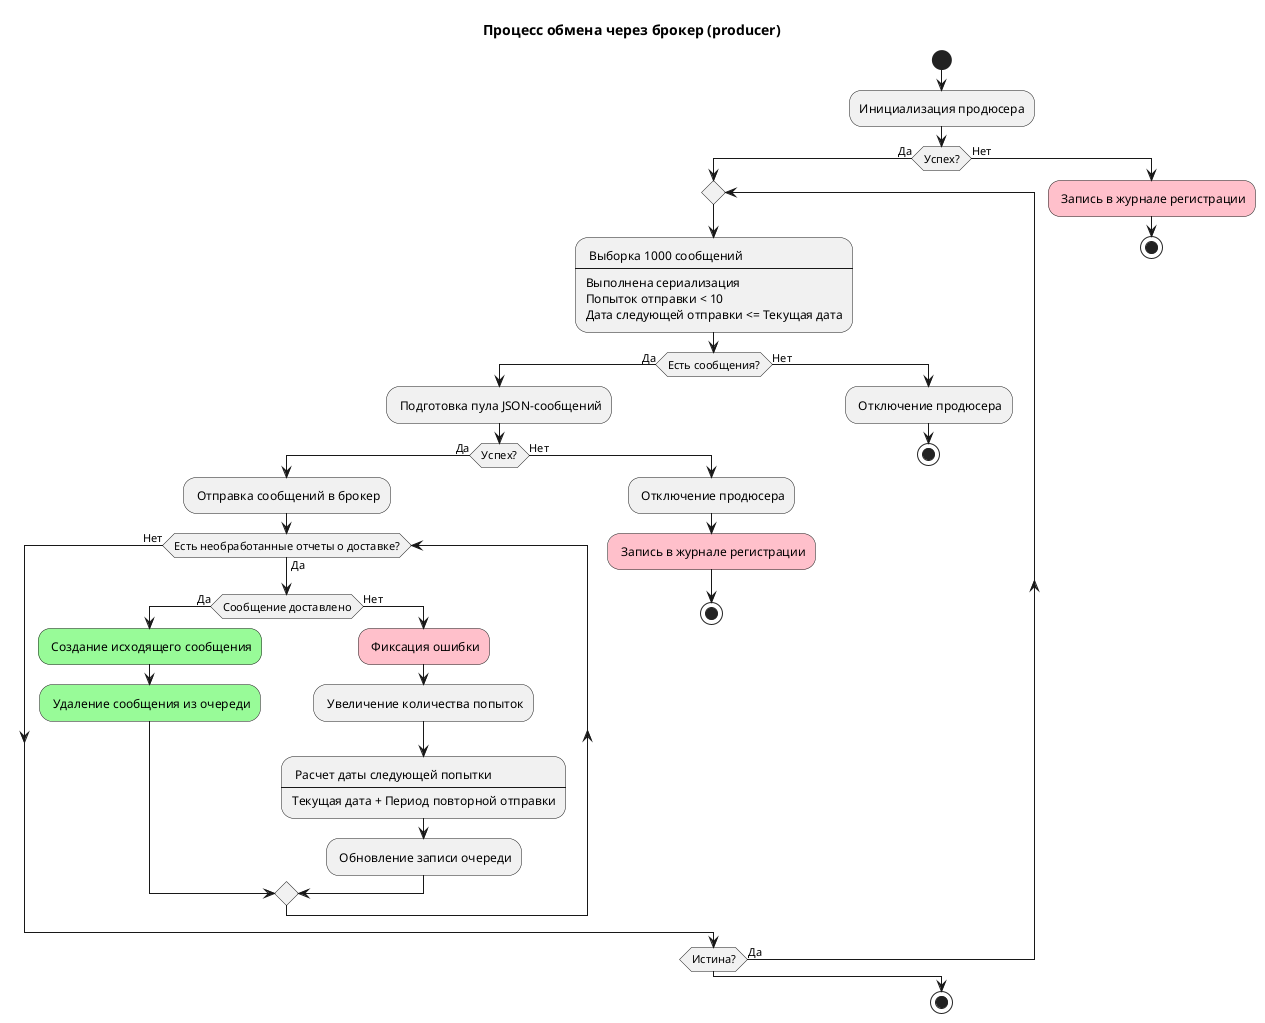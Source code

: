 @startuml

title Процесс обмена через брокер (producer)

start
:Инициализация продюсера;

if (Успех?) then (Да)
    repeat
        : Выборка 1000 сообщений
        ----
        Выполнена сериализация
        Попыток отправки < 10
        Дата следующей отправки <= Текущая дата;
        if (Есть сообщения?) then (Да)
            : Подготовка пула JSON-сообщений;
            if (Успех?) then (Да)
                : Отправка сообщений в брокер;
                while (Есть необработанные отчеты о доставке?) is (Да)
                    if (Сообщение доставлено) then (Да)
                        #palegreen: Создание исходящего сообщения;
                        #palegreen: Удаление сообщения из очереди;
                    else (Нет)
                        #pink: Фиксация ошибки;
                        : Увеличение количества попыток;
                        : Расчет даты следующей попытки
                        ----
                        Текущая дата + Период повторной отправки;
                        : Обновление записи очереди;
                    endif
                endwhile (Нет)
            else (Нет)
                : Отключение продюсера;
                #pink: Запись в журнале регистрации;
                stop
            endif
        else (Нет)
            : Отключение продюсера;
            stop
        endif
    repeat while (Истина?) is (Да)
else (Нет)
    #pink: Запись в журнале регистрации;
    stop
endif
stop

@enduml